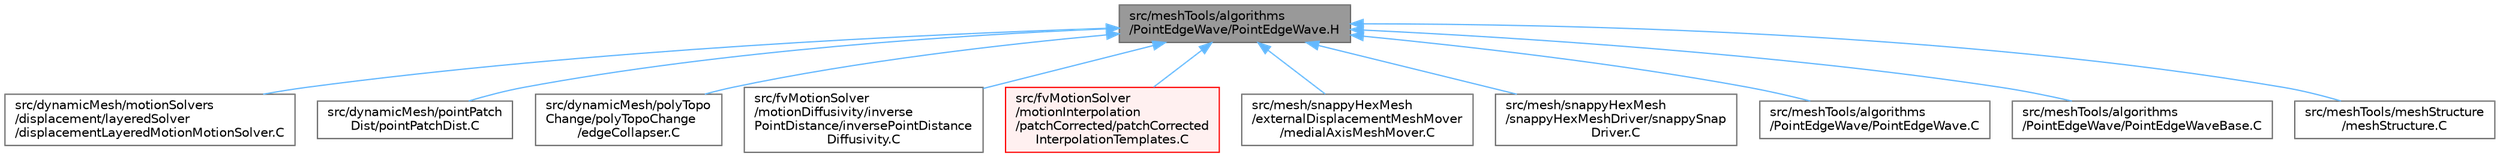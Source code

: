 digraph "src/meshTools/algorithms/PointEdgeWave/PointEdgeWave.H"
{
 // LATEX_PDF_SIZE
  bgcolor="transparent";
  edge [fontname=Helvetica,fontsize=10,labelfontname=Helvetica,labelfontsize=10];
  node [fontname=Helvetica,fontsize=10,shape=box,height=0.2,width=0.4];
  Node1 [id="Node000001",label="src/meshTools/algorithms\l/PointEdgeWave/PointEdgeWave.H",height=0.2,width=0.4,color="gray40", fillcolor="grey60", style="filled", fontcolor="black",tooltip=" "];
  Node1 -> Node2 [id="edge1_Node000001_Node000002",dir="back",color="steelblue1",style="solid",tooltip=" "];
  Node2 [id="Node000002",label="src/dynamicMesh/motionSolvers\l/displacement/layeredSolver\l/displacementLayeredMotionMotionSolver.C",height=0.2,width=0.4,color="grey40", fillcolor="white", style="filled",URL="$displacementLayeredMotionMotionSolver_8C.html",tooltip=" "];
  Node1 -> Node3 [id="edge2_Node000001_Node000003",dir="back",color="steelblue1",style="solid",tooltip=" "];
  Node3 [id="Node000003",label="src/dynamicMesh/pointPatch\lDist/pointPatchDist.C",height=0.2,width=0.4,color="grey40", fillcolor="white", style="filled",URL="$pointPatchDist_8C.html",tooltip=" "];
  Node1 -> Node4 [id="edge3_Node000001_Node000004",dir="back",color="steelblue1",style="solid",tooltip=" "];
  Node4 [id="Node000004",label="src/dynamicMesh/polyTopo\lChange/polyTopoChange\l/edgeCollapser.C",height=0.2,width=0.4,color="grey40", fillcolor="white", style="filled",URL="$edgeCollapser_8C.html",tooltip=" "];
  Node1 -> Node5 [id="edge4_Node000001_Node000005",dir="back",color="steelblue1",style="solid",tooltip=" "];
  Node5 [id="Node000005",label="src/fvMotionSolver\l/motionDiffusivity/inverse\lPointDistance/inversePointDistance\lDiffusivity.C",height=0.2,width=0.4,color="grey40", fillcolor="white", style="filled",URL="$inversePointDistanceDiffusivity_8C.html",tooltip=" "];
  Node1 -> Node6 [id="edge5_Node000001_Node000006",dir="back",color="steelblue1",style="solid",tooltip=" "];
  Node6 [id="Node000006",label="src/fvMotionSolver\l/motionInterpolation\l/patchCorrected/patchCorrected\lInterpolationTemplates.C",height=0.2,width=0.4,color="red", fillcolor="#FFF0F0", style="filled",URL="$patchCorrectedInterpolationTemplates_8C.html",tooltip=" "];
  Node1 -> Node9 [id="edge6_Node000001_Node000009",dir="back",color="steelblue1",style="solid",tooltip=" "];
  Node9 [id="Node000009",label="src/mesh/snappyHexMesh\l/externalDisplacementMeshMover\l/medialAxisMeshMover.C",height=0.2,width=0.4,color="grey40", fillcolor="white", style="filled",URL="$medialAxisMeshMover_8C.html",tooltip=" "];
  Node1 -> Node10 [id="edge7_Node000001_Node000010",dir="back",color="steelblue1",style="solid",tooltip=" "];
  Node10 [id="Node000010",label="src/mesh/snappyHexMesh\l/snappyHexMeshDriver/snappySnap\lDriver.C",height=0.2,width=0.4,color="grey40", fillcolor="white", style="filled",URL="$snappySnapDriver_8C.html",tooltip="All to do with snapping to the surface."];
  Node1 -> Node11 [id="edge8_Node000001_Node000011",dir="back",color="steelblue1",style="solid",tooltip=" "];
  Node11 [id="Node000011",label="src/meshTools/algorithms\l/PointEdgeWave/PointEdgeWave.C",height=0.2,width=0.4,color="grey40", fillcolor="white", style="filled",URL="$PointEdgeWave_8C.html",tooltip=" "];
  Node1 -> Node12 [id="edge9_Node000001_Node000012",dir="back",color="steelblue1",style="solid",tooltip=" "];
  Node12 [id="Node000012",label="src/meshTools/algorithms\l/PointEdgeWave/PointEdgeWaveBase.C",height=0.2,width=0.4,color="grey40", fillcolor="white", style="filled",URL="$PointEdgeWaveBase_8C.html",tooltip=" "];
  Node1 -> Node13 [id="edge10_Node000001_Node000013",dir="back",color="steelblue1",style="solid",tooltip=" "];
  Node13 [id="Node000013",label="src/meshTools/meshStructure\l/meshStructure.C",height=0.2,width=0.4,color="grey40", fillcolor="white", style="filled",URL="$meshStructure_8C.html",tooltip=" "];
}
